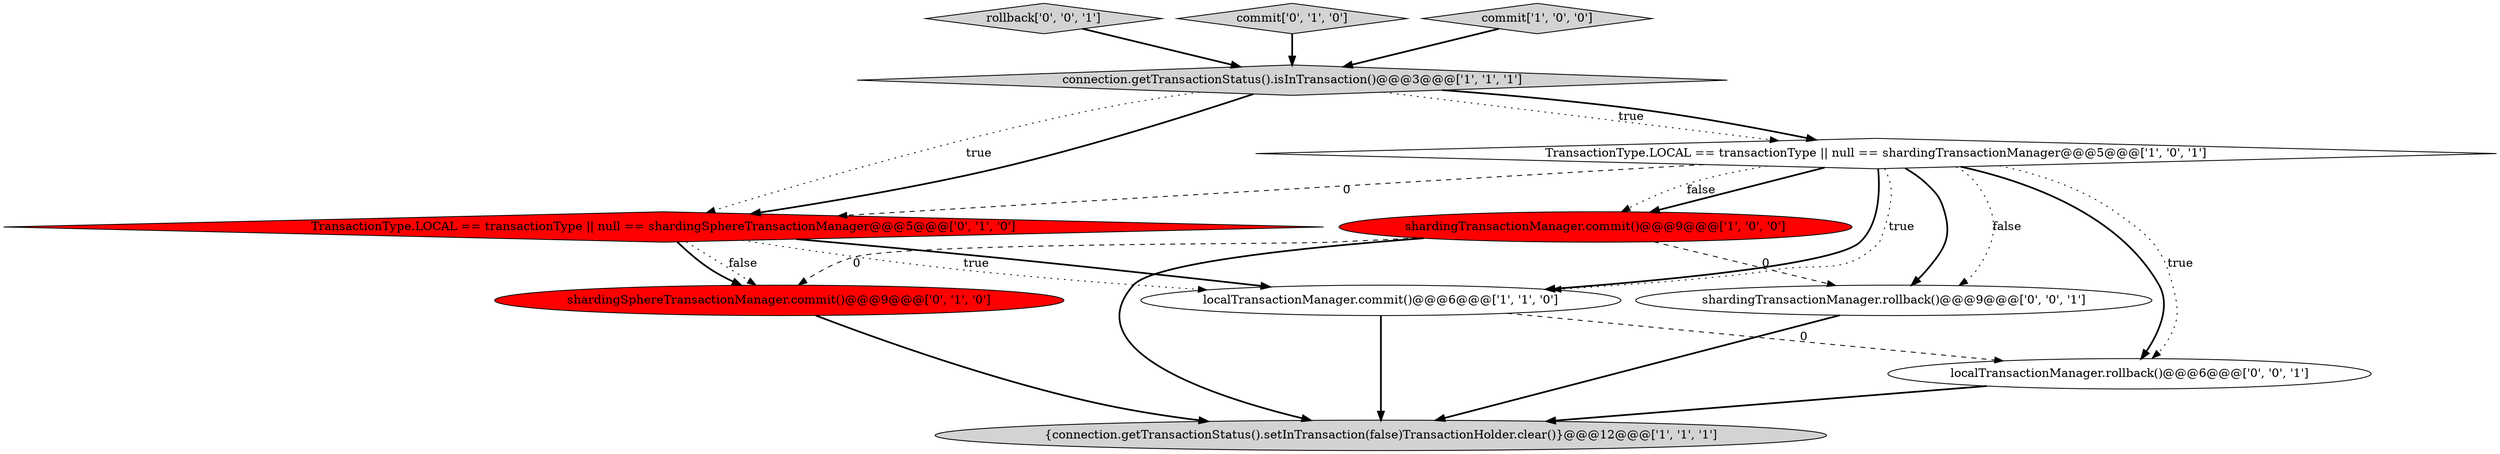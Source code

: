 digraph {
11 [style = filled, label = "rollback['0', '0', '1']", fillcolor = lightgray, shape = diamond image = "AAA0AAABBB3BBB"];
2 [style = filled, label = "{connection.getTransactionStatus().setInTransaction(false)TransactionHolder.clear()}@@@12@@@['1', '1', '1']", fillcolor = lightgray, shape = ellipse image = "AAA0AAABBB1BBB"];
7 [style = filled, label = "commit['0', '1', '0']", fillcolor = lightgray, shape = diamond image = "AAA0AAABBB2BBB"];
8 [style = filled, label = "shardingSphereTransactionManager.commit()@@@9@@@['0', '1', '0']", fillcolor = red, shape = ellipse image = "AAA1AAABBB2BBB"];
6 [style = filled, label = "TransactionType.LOCAL == transactionType || null == shardingSphereTransactionManager@@@5@@@['0', '1', '0']", fillcolor = red, shape = diamond image = "AAA1AAABBB2BBB"];
1 [style = filled, label = "TransactionType.LOCAL == transactionType || null == shardingTransactionManager@@@5@@@['1', '0', '1']", fillcolor = white, shape = diamond image = "AAA0AAABBB1BBB"];
10 [style = filled, label = "shardingTransactionManager.rollback()@@@9@@@['0', '0', '1']", fillcolor = white, shape = ellipse image = "AAA0AAABBB3BBB"];
0 [style = filled, label = "shardingTransactionManager.commit()@@@9@@@['1', '0', '0']", fillcolor = red, shape = ellipse image = "AAA1AAABBB1BBB"];
4 [style = filled, label = "connection.getTransactionStatus().isInTransaction()@@@3@@@['1', '1', '1']", fillcolor = lightgray, shape = diamond image = "AAA0AAABBB1BBB"];
5 [style = filled, label = "localTransactionManager.commit()@@@6@@@['1', '1', '0']", fillcolor = white, shape = ellipse image = "AAA0AAABBB1BBB"];
9 [style = filled, label = "localTransactionManager.rollback()@@@6@@@['0', '0', '1']", fillcolor = white, shape = ellipse image = "AAA0AAABBB3BBB"];
3 [style = filled, label = "commit['1', '0', '0']", fillcolor = lightgray, shape = diamond image = "AAA0AAABBB1BBB"];
4->6 [style = dotted, label="true"];
1->5 [style = bold, label=""];
4->1 [style = dotted, label="true"];
4->6 [style = bold, label=""];
9->2 [style = bold, label=""];
0->2 [style = bold, label=""];
11->4 [style = bold, label=""];
5->9 [style = dashed, label="0"];
1->0 [style = bold, label=""];
7->4 [style = bold, label=""];
3->4 [style = bold, label=""];
0->10 [style = dashed, label="0"];
1->9 [style = bold, label=""];
6->5 [style = bold, label=""];
5->2 [style = bold, label=""];
1->10 [style = dotted, label="false"];
6->8 [style = dotted, label="false"];
8->2 [style = bold, label=""];
1->6 [style = dashed, label="0"];
1->9 [style = dotted, label="true"];
6->8 [style = bold, label=""];
0->8 [style = dashed, label="0"];
10->2 [style = bold, label=""];
4->1 [style = bold, label=""];
1->10 [style = bold, label=""];
1->5 [style = dotted, label="true"];
1->0 [style = dotted, label="false"];
6->5 [style = dotted, label="true"];
}
